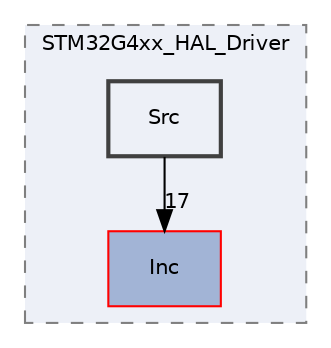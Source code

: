 digraph "Drivers/STM32G4xx_HAL_Driver/Src"
{
 // LATEX_PDF_SIZE
  edge [fontname="Helvetica",fontsize="10",labelfontname="Helvetica",labelfontsize="10"];
  node [fontname="Helvetica",fontsize="10",shape=record];
  compound=true
  subgraph clusterdir_a86d4ce481749dafe8c531dc11abd870 {
    graph [ bgcolor="#edf0f7", pencolor="grey50", style="filled,dashed,", label="STM32G4xx_HAL_Driver", fontname="Helvetica", fontsize="10", URL="dir_a86d4ce481749dafe8c531dc11abd870.html"]
  dir_565696936a2f7994e047f8d0ce5b8d3d [shape=box, label="Inc", style="filled,", fillcolor="#a2b4d6", color="red", URL="dir_565696936a2f7994e047f8d0ce5b8d3d.html"];
  dir_fdb31ac8321ae0c073e1e0e83c674429 [shape=box, label="Src", style="filled,bold,", fillcolor="#edf0f7", color="grey25", URL="dir_fdb31ac8321ae0c073e1e0e83c674429.html"];
  }
  dir_fdb31ac8321ae0c073e1e0e83c674429->dir_565696936a2f7994e047f8d0ce5b8d3d [headlabel="17", labeldistance=1.5 headhref="dir_000028_000016.html"];
}
